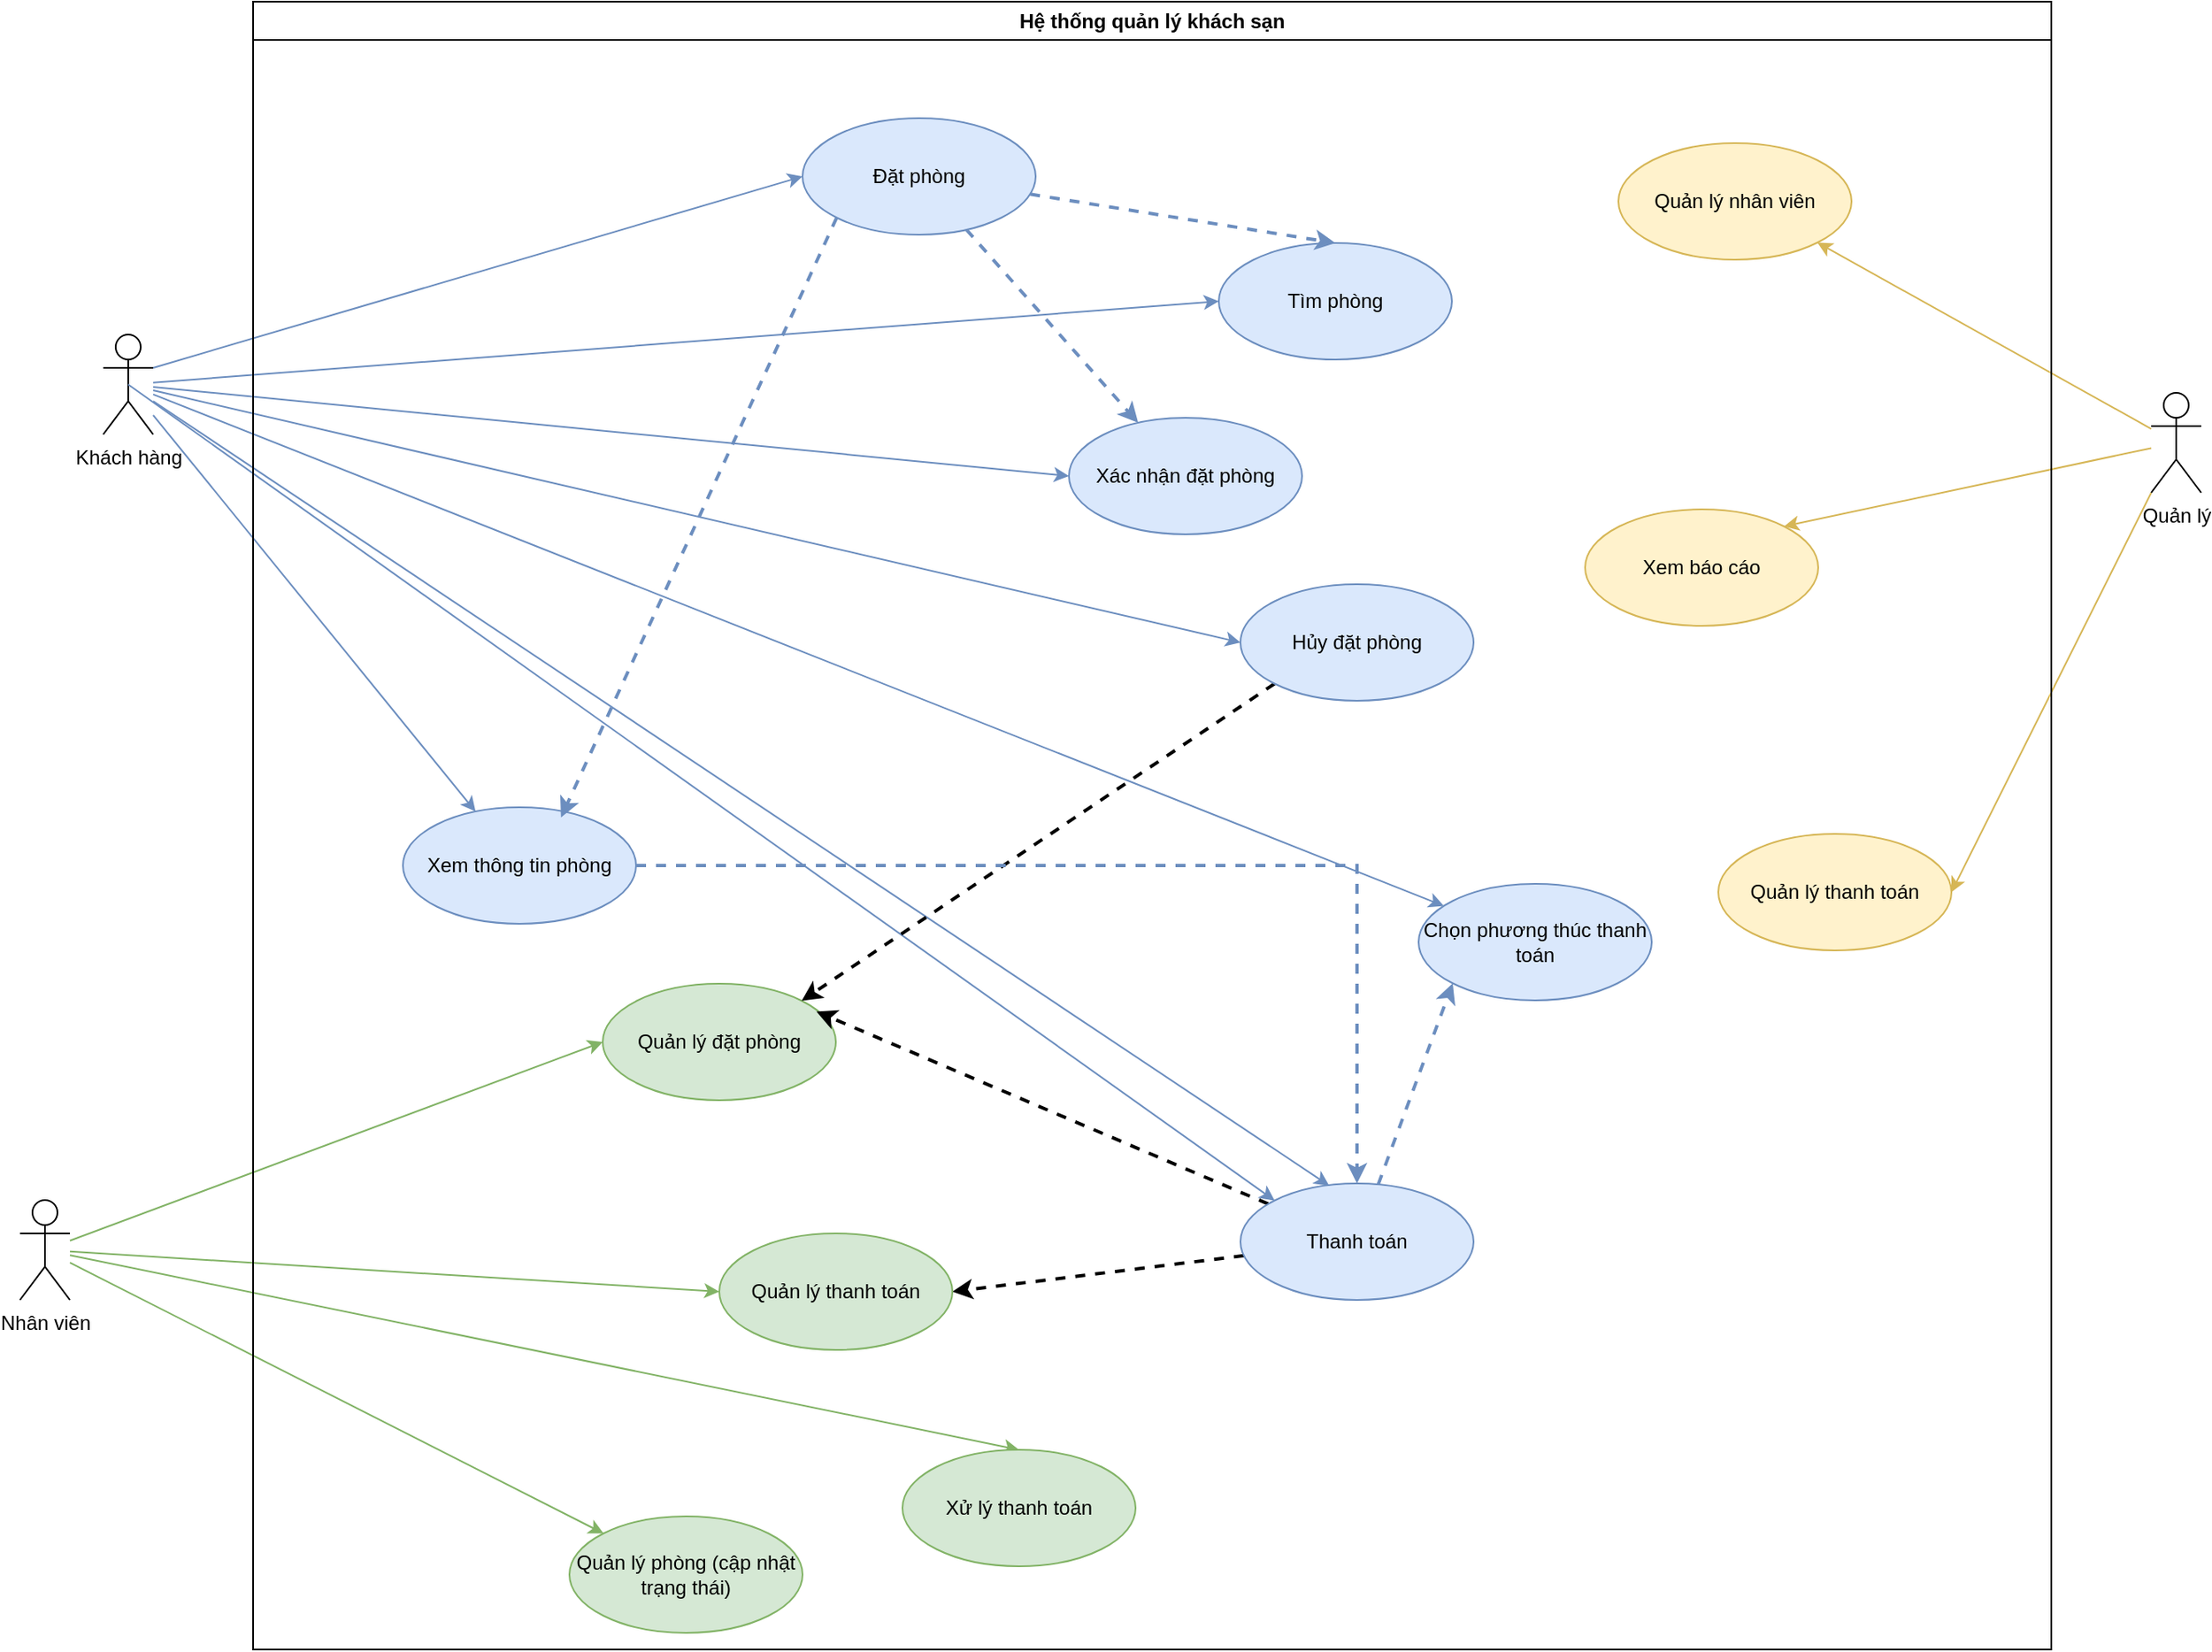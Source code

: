 <mxfile version="27.0.5" pages="2">
  <diagram id="rfwBcuDWX9CCavypN6-m" name="Trang-2">
    <mxGraphModel dx="2564" dy="937" grid="1" gridSize="10" guides="1" tooltips="1" connect="1" arrows="1" fold="1" page="1" pageScale="1" pageWidth="827" pageHeight="1169" math="0" shadow="0">
      <root>
        <mxCell id="0" />
        <mxCell id="1" parent="0" />
        <mxCell id="qhOelt6ANd8TqKUzhr_7-17" style="rounded=0;orthogonalLoop=1;jettySize=auto;html=1;entryX=1;entryY=0.5;entryDx=0;entryDy=0;dashed=1;strokeWidth=2;" edge="1" parent="1" source="3ECiJDKW1C9SmvHT0A6R-4" target="3ECiJDKW1C9SmvHT0A6R-7">
          <mxGeometry relative="1" as="geometry" />
        </mxCell>
        <mxCell id="3ECiJDKW1C9SmvHT0A6R-6" value="&lt;p style=&quot;white-space-collapse: preserve;&quot; dir=&quot;auto&quot;&gt;Quản lý phòng (cập nhật trạng thái)&lt;/p&gt;" style="ellipse;whiteSpace=wrap;html=1;fillColor=#d5e8d4;strokeColor=#82b366;" vertex="1" parent="1">
          <mxGeometry x="20" y="940" width="140" height="70" as="geometry" />
        </mxCell>
        <mxCell id="3ECiJDKW1C9SmvHT0A6R-7" value="&lt;p style=&quot;white-space-collapse: preserve;&quot; dir=&quot;auto&quot;&gt;Quản lý thanh toán&lt;/p&gt;" style="ellipse;whiteSpace=wrap;html=1;fillColor=#d5e8d4;strokeColor=#82b366;" vertex="1" parent="1">
          <mxGeometry x="110" y="770" width="140" height="70" as="geometry" />
        </mxCell>
        <mxCell id="3ECiJDKW1C9SmvHT0A6R-8" value="&lt;p style=&quot;white-space-collapse: preserve;&quot; dir=&quot;auto&quot;&gt;Quản lý đặt phòng&lt;/p&gt;" style="ellipse;whiteSpace=wrap;html=1;fillColor=#d5e8d4;strokeColor=#82b366;" vertex="1" parent="1">
          <mxGeometry x="40" y="620" width="140" height="70" as="geometry" />
        </mxCell>
        <mxCell id="3ECiJDKW1C9SmvHT0A6R-10" value="&lt;p style=&quot;white-space-collapse: preserve;&quot; dir=&quot;auto&quot;&gt;Quản lý nhân viên&lt;/p&gt;" style="ellipse;whiteSpace=wrap;html=1;fillColor=#fff2cc;strokeColor=#d6b656;" vertex="1" parent="1">
          <mxGeometry x="650" y="115" width="140" height="70" as="geometry" />
        </mxCell>
        <mxCell id="3ECiJDKW1C9SmvHT0A6R-11" value="&lt;p style=&quot;white-space-collapse: preserve;&quot; dir=&quot;auto&quot;&gt;Xem báo cáo&lt;/p&gt;" style="ellipse;whiteSpace=wrap;html=1;fillColor=#fff2cc;strokeColor=#d6b656;" vertex="1" parent="1">
          <mxGeometry x="630" y="335" width="140" height="70" as="geometry" />
        </mxCell>
        <mxCell id="3ECiJDKW1C9SmvHT0A6R-15" style="rounded=0;orthogonalLoop=1;jettySize=auto;html=1;exitX=1;exitY=0.333;exitDx=0;exitDy=0;exitPerimeter=0;entryX=0;entryY=0.5;entryDx=0;entryDy=0;fillColor=#dae8fc;strokeColor=#6c8ebf;" edge="1" parent="1" source="3ECiJDKW1C9SmvHT0A6R-12" target="3ECiJDKW1C9SmvHT0A6R-2">
          <mxGeometry relative="1" as="geometry">
            <Array as="points" />
          </mxGeometry>
        </mxCell>
        <mxCell id="3ECiJDKW1C9SmvHT0A6R-16" style="rounded=0;orthogonalLoop=1;jettySize=auto;html=1;entryX=0;entryY=0.5;entryDx=0;entryDy=0;fillColor=#dae8fc;strokeColor=#6c8ebf;" edge="1" parent="1" source="3ECiJDKW1C9SmvHT0A6R-12" target="3ECiJDKW1C9SmvHT0A6R-3">
          <mxGeometry relative="1" as="geometry" />
        </mxCell>
        <mxCell id="3ECiJDKW1C9SmvHT0A6R-18" style="rounded=0;orthogonalLoop=1;jettySize=auto;html=1;fillColor=#dae8fc;strokeColor=#6c8ebf;" edge="1" parent="1" source="3ECiJDKW1C9SmvHT0A6R-12" target="3ECiJDKW1C9SmvHT0A6R-5">
          <mxGeometry relative="1" as="geometry">
            <Array as="points" />
          </mxGeometry>
        </mxCell>
        <mxCell id="3ECiJDKW1C9SmvHT0A6R-29" style="rounded=0;orthogonalLoop=1;jettySize=auto;html=1;entryX=0;entryY=0.5;entryDx=0;entryDy=0;fillColor=#dae8fc;strokeColor=#6c8ebf;" edge="1" parent="1" source="3ECiJDKW1C9SmvHT0A6R-12" target="3ECiJDKW1C9SmvHT0A6R-28">
          <mxGeometry relative="1" as="geometry" />
        </mxCell>
        <mxCell id="qhOelt6ANd8TqKUzhr_7-3" style="rounded=0;orthogonalLoop=1;jettySize=auto;html=1;entryX=0.381;entryY=0.019;entryDx=0;entryDy=0;fillColor=#dae8fc;strokeColor=#6c8ebf;entryPerimeter=0;" edge="1" parent="1" source="3ECiJDKW1C9SmvHT0A6R-12" target="3ECiJDKW1C9SmvHT0A6R-4">
          <mxGeometry relative="1" as="geometry">
            <mxPoint x="-40" y="594" as="targetPoint" />
          </mxGeometry>
        </mxCell>
        <mxCell id="qhOelt6ANd8TqKUzhr_7-5" style="rounded=0;orthogonalLoop=1;jettySize=auto;html=1;fillColor=#dae8fc;strokeColor=#6c8ebf;" edge="1" parent="1" source="3ECiJDKW1C9SmvHT0A6R-12" target="qhOelt6ANd8TqKUzhr_7-4">
          <mxGeometry relative="1" as="geometry" />
        </mxCell>
        <mxCell id="qhOelt6ANd8TqKUzhr_7-9" style="rounded=0;orthogonalLoop=1;jettySize=auto;html=1;entryX=0;entryY=0.5;entryDx=0;entryDy=0;fillColor=#dae8fc;strokeColor=#6c8ebf;" edge="1" parent="1" source="3ECiJDKW1C9SmvHT0A6R-12" target="qhOelt6ANd8TqKUzhr_7-8">
          <mxGeometry relative="1" as="geometry" />
        </mxCell>
        <mxCell id="3ECiJDKW1C9SmvHT0A6R-12" value="Khách hàng&lt;div&gt;&lt;br&gt;&lt;/div&gt;" style="shape=umlActor;verticalLabelPosition=bottom;verticalAlign=top;html=1;" vertex="1" parent="1">
          <mxGeometry x="-260" y="230" width="30" height="60" as="geometry" />
        </mxCell>
        <mxCell id="3ECiJDKW1C9SmvHT0A6R-19" style="rounded=0;orthogonalLoop=1;jettySize=auto;html=1;entryX=0;entryY=0.5;entryDx=0;entryDy=0;fillColor=#d5e8d4;strokeColor=#82b366;" edge="1" parent="1" source="3ECiJDKW1C9SmvHT0A6R-13" target="3ECiJDKW1C9SmvHT0A6R-8">
          <mxGeometry relative="1" as="geometry" />
        </mxCell>
        <mxCell id="qhOelt6ANd8TqKUzhr_7-7" style="rounded=0;orthogonalLoop=1;jettySize=auto;html=1;entryX=0.5;entryY=0;entryDx=0;entryDy=0;fillColor=#d5e8d4;strokeColor=#82b366;" edge="1" parent="1" source="3ECiJDKW1C9SmvHT0A6R-13" target="qhOelt6ANd8TqKUzhr_7-6">
          <mxGeometry relative="1" as="geometry" />
        </mxCell>
        <mxCell id="qhOelt6ANd8TqKUzhr_7-15" style="rounded=0;orthogonalLoop=1;jettySize=auto;html=1;entryX=0;entryY=0.5;entryDx=0;entryDy=0;fillColor=#d5e8d4;strokeColor=#82b366;" edge="1" parent="1" source="3ECiJDKW1C9SmvHT0A6R-13" target="3ECiJDKW1C9SmvHT0A6R-7">
          <mxGeometry relative="1" as="geometry" />
        </mxCell>
        <mxCell id="3ECiJDKW1C9SmvHT0A6R-13" value="&lt;div&gt;Nhân viên&lt;br&gt;&lt;br&gt;&lt;/div&gt;" style="shape=umlActor;verticalLabelPosition=bottom;verticalAlign=top;html=1;" vertex="1" parent="1">
          <mxGeometry x="-310" y="750" width="30" height="60" as="geometry" />
        </mxCell>
        <mxCell id="3ECiJDKW1C9SmvHT0A6R-23" style="rounded=0;orthogonalLoop=1;jettySize=auto;html=1;entryX=1;entryY=1;entryDx=0;entryDy=0;fillColor=#fff2cc;strokeColor=#d6b656;" edge="1" parent="1" source="3ECiJDKW1C9SmvHT0A6R-14" target="3ECiJDKW1C9SmvHT0A6R-10">
          <mxGeometry relative="1" as="geometry" />
        </mxCell>
        <mxCell id="3ECiJDKW1C9SmvHT0A6R-24" style="rounded=0;orthogonalLoop=1;jettySize=auto;html=1;entryX=1;entryY=0;entryDx=0;entryDy=0;fillColor=#fff2cc;strokeColor=#d6b656;" edge="1" parent="1" source="3ECiJDKW1C9SmvHT0A6R-14" target="3ECiJDKW1C9SmvHT0A6R-11">
          <mxGeometry relative="1" as="geometry" />
        </mxCell>
        <mxCell id="qhOelt6ANd8TqKUzhr_7-14" style="rounded=0;orthogonalLoop=1;jettySize=auto;html=1;entryX=1;entryY=0.5;entryDx=0;entryDy=0;fillColor=#fff2cc;strokeColor=#d6b656;" edge="1" parent="1" source="3ECiJDKW1C9SmvHT0A6R-14" target="qhOelt6ANd8TqKUzhr_7-13">
          <mxGeometry relative="1" as="geometry" />
        </mxCell>
        <mxCell id="3ECiJDKW1C9SmvHT0A6R-14" value="&lt;div&gt;Quản lý&lt;br&gt;&lt;br&gt;&lt;/div&gt;" style="shape=umlActor;verticalLabelPosition=bottom;verticalAlign=top;html=1;" vertex="1" parent="1">
          <mxGeometry x="970" y="265" width="30" height="60" as="geometry" />
        </mxCell>
        <mxCell id="3ECiJDKW1C9SmvHT0A6R-17" style="rounded=0;orthogonalLoop=1;jettySize=auto;html=1;entryX=0;entryY=0;entryDx=0;entryDy=0;exitX=0.5;exitY=0.5;exitDx=0;exitDy=0;exitPerimeter=0;fillColor=#dae8fc;strokeColor=#6c8ebf;" edge="1" parent="1" source="3ECiJDKW1C9SmvHT0A6R-12" target="3ECiJDKW1C9SmvHT0A6R-4">
          <mxGeometry relative="1" as="geometry">
            <mxPoint x="160" y="230" as="sourcePoint" />
          </mxGeometry>
        </mxCell>
        <mxCell id="3ECiJDKW1C9SmvHT0A6R-26" style="rounded=0;orthogonalLoop=1;jettySize=auto;html=1;entryX=0.917;entryY=0.239;entryDx=0;entryDy=0;entryPerimeter=0;dashed=1;strokeWidth=2;" edge="1" parent="1" source="3ECiJDKW1C9SmvHT0A6R-4" target="3ECiJDKW1C9SmvHT0A6R-8">
          <mxGeometry relative="1" as="geometry" />
        </mxCell>
        <mxCell id="3ECiJDKW1C9SmvHT0A6R-27" style="rounded=0;orthogonalLoop=1;jettySize=auto;html=1;exitX=0;exitY=1;exitDx=0;exitDy=0;entryX=1;entryY=0;entryDx=0;entryDy=0;dashed=1;strokeWidth=2;" edge="1" parent="1" source="3ECiJDKW1C9SmvHT0A6R-3" target="3ECiJDKW1C9SmvHT0A6R-8">
          <mxGeometry relative="1" as="geometry" />
        </mxCell>
        <mxCell id="qhOelt6ANd8TqKUzhr_7-6" value="&lt;p style=&quot;white-space-collapse: preserve;&quot; dir=&quot;auto&quot;&gt;Xử lý thanh toán&lt;/p&gt;" style="ellipse;whiteSpace=wrap;html=1;fillColor=#d5e8d4;strokeColor=#82b366;" vertex="1" parent="1">
          <mxGeometry x="220" y="900" width="140" height="70" as="geometry" />
        </mxCell>
        <mxCell id="qhOelt6ANd8TqKUzhr_7-13" value="&lt;p style=&quot;white-space-collapse: preserve;&quot; dir=&quot;auto&quot;&gt;Quản lý thanh toán&lt;/p&gt;" style="ellipse;whiteSpace=wrap;html=1;fillColor=#fff2cc;strokeColor=#d6b656;" vertex="1" parent="1">
          <mxGeometry x="710" y="530" width="140" height="70" as="geometry" />
        </mxCell>
        <mxCell id="qhOelt6ANd8TqKUzhr_7-16" style="rounded=0;orthogonalLoop=1;jettySize=auto;html=1;fillColor=#d5e8d4;strokeColor=#82b366;entryX=0;entryY=0;entryDx=0;entryDy=0;" edge="1" parent="1" source="3ECiJDKW1C9SmvHT0A6R-13" target="3ECiJDKW1C9SmvHT0A6R-6">
          <mxGeometry relative="1" as="geometry">
            <mxPoint x="-100" y="930" as="targetPoint" />
          </mxGeometry>
        </mxCell>
        <mxCell id="qhOelt6ANd8TqKUzhr_7-21" value="Hệ thống quản lý khách sạn" style="swimlane;whiteSpace=wrap;html=1;" vertex="1" parent="1">
          <mxGeometry x="-170" y="30" width="1080" height="990" as="geometry" />
        </mxCell>
        <mxCell id="3ECiJDKW1C9SmvHT0A6R-2" value="&lt;p style=&quot;white-space-collapse: preserve;&quot; dir=&quot;auto&quot;&gt;Đặt phòng&lt;/p&gt;" style="ellipse;whiteSpace=wrap;html=1;fillColor=#dae8fc;strokeColor=#6c8ebf;" vertex="1" parent="qhOelt6ANd8TqKUzhr_7-21">
          <mxGeometry x="330" y="70" width="140" height="70" as="geometry" />
        </mxCell>
        <mxCell id="3ECiJDKW1C9SmvHT0A6R-28" value="&lt;p style=&quot;white-space-collapse: preserve;&quot; dir=&quot;auto&quot;&gt;Tìm phòng&lt;/p&gt;" style="ellipse;whiteSpace=wrap;html=1;fillColor=#dae8fc;strokeColor=#6c8ebf;" vertex="1" parent="qhOelt6ANd8TqKUzhr_7-21">
          <mxGeometry x="580" y="145" width="140" height="70" as="geometry" />
        </mxCell>
        <mxCell id="3ECiJDKW1C9SmvHT0A6R-30" style="rounded=0;orthogonalLoop=1;jettySize=auto;html=1;entryX=0.5;entryY=0;entryDx=0;entryDy=0;dashed=1;fillColor=#dae8fc;strokeColor=#6c8ebf;strokeWidth=2;" edge="1" parent="qhOelt6ANd8TqKUzhr_7-21" source="3ECiJDKW1C9SmvHT0A6R-2" target="3ECiJDKW1C9SmvHT0A6R-28">
          <mxGeometry relative="1" as="geometry" />
        </mxCell>
        <mxCell id="qhOelt6ANd8TqKUzhr_7-8" value="&lt;p style=&quot;white-space-collapse: preserve;&quot; dir=&quot;auto&quot;&gt;Xác nhận đặt phòng&lt;/p&gt;" style="ellipse;whiteSpace=wrap;html=1;fillColor=#dae8fc;strokeColor=#6c8ebf;" vertex="1" parent="qhOelt6ANd8TqKUzhr_7-21">
          <mxGeometry x="490" y="250" width="140" height="70" as="geometry" />
        </mxCell>
        <mxCell id="qhOelt6ANd8TqKUzhr_7-10" style="rounded=0;orthogonalLoop=1;jettySize=auto;html=1;dashed=1;fillColor=#dae8fc;strokeColor=#6c8ebf;strokeWidth=2;" edge="1" parent="qhOelt6ANd8TqKUzhr_7-21" source="3ECiJDKW1C9SmvHT0A6R-2" target="qhOelt6ANd8TqKUzhr_7-8">
          <mxGeometry relative="1" as="geometry" />
        </mxCell>
        <mxCell id="3ECiJDKW1C9SmvHT0A6R-3" value="&lt;p style=&quot;white-space-collapse: preserve;&quot; dir=&quot;auto&quot;&gt;Hủy đặt phòng&lt;/p&gt;" style="ellipse;whiteSpace=wrap;html=1;fillColor=#dae8fc;strokeColor=#6c8ebf;" vertex="1" parent="qhOelt6ANd8TqKUzhr_7-21">
          <mxGeometry x="593" y="350" width="140" height="70" as="geometry" />
        </mxCell>
        <mxCell id="qhOelt6ANd8TqKUzhr_7-4" value="&lt;p style=&quot;white-space-collapse: preserve;&quot; dir=&quot;auto&quot;&gt;Chọn phương thúc thanh toán&lt;/p&gt;" style="ellipse;whiteSpace=wrap;html=1;fillColor=#dae8fc;strokeColor=#6c8ebf;" vertex="1" parent="qhOelt6ANd8TqKUzhr_7-21">
          <mxGeometry x="700" y="530" width="140" height="70" as="geometry" />
        </mxCell>
        <mxCell id="3ECiJDKW1C9SmvHT0A6R-4" value="&lt;p style=&quot;white-space-collapse: preserve;&quot; dir=&quot;auto&quot;&gt;Thanh toán&lt;/p&gt;" style="ellipse;whiteSpace=wrap;html=1;fillColor=#dae8fc;strokeColor=#6c8ebf;" vertex="1" parent="qhOelt6ANd8TqKUzhr_7-21">
          <mxGeometry x="593" y="710" width="140" height="70" as="geometry" />
        </mxCell>
        <mxCell id="qhOelt6ANd8TqKUzhr_7-11" style="rounded=0;orthogonalLoop=1;jettySize=auto;html=1;entryX=0;entryY=1;entryDx=0;entryDy=0;dashed=1;fillColor=#dae8fc;strokeColor=#6c8ebf;strokeWidth=2;" edge="1" parent="qhOelt6ANd8TqKUzhr_7-21" source="3ECiJDKW1C9SmvHT0A6R-4" target="qhOelt6ANd8TqKUzhr_7-4">
          <mxGeometry relative="1" as="geometry" />
        </mxCell>
        <mxCell id="qhOelt6ANd8TqKUzhr_7-12" style="edgeStyle=orthogonalEdgeStyle;rounded=0;orthogonalLoop=1;jettySize=auto;html=1;entryX=0.5;entryY=0;entryDx=0;entryDy=0;dashed=1;fillColor=#dae8fc;strokeColor=#6c8ebf;strokeWidth=2;exitX=1;exitY=0.5;exitDx=0;exitDy=0;" edge="1" parent="qhOelt6ANd8TqKUzhr_7-21" source="3ECiJDKW1C9SmvHT0A6R-5" target="3ECiJDKW1C9SmvHT0A6R-4">
          <mxGeometry relative="1" as="geometry">
            <mxPoint x="320" y="495" as="sourcePoint" />
            <mxPoint x="680.76" y="635.66" as="targetPoint" />
          </mxGeometry>
        </mxCell>
        <mxCell id="3ECiJDKW1C9SmvHT0A6R-5" value="&lt;p style=&quot;white-space-collapse: preserve;&quot; dir=&quot;auto&quot;&gt;Xem thông tin phòng&lt;/p&gt;" style="ellipse;whiteSpace=wrap;html=1;fillColor=#dae8fc;strokeColor=#6c8ebf;" vertex="1" parent="qhOelt6ANd8TqKUzhr_7-21">
          <mxGeometry x="90" y="484" width="140" height="70" as="geometry" />
        </mxCell>
        <mxCell id="3ECiJDKW1C9SmvHT0A6R-25" style="rounded=0;orthogonalLoop=1;jettySize=auto;html=1;exitX=0;exitY=1;exitDx=0;exitDy=0;entryX=0.678;entryY=0.088;entryDx=0;entryDy=0;entryPerimeter=0;dashed=1;fillColor=#dae8fc;strokeColor=#6c8ebf;strokeWidth=2;" edge="1" parent="qhOelt6ANd8TqKUzhr_7-21" source="3ECiJDKW1C9SmvHT0A6R-2" target="3ECiJDKW1C9SmvHT0A6R-5">
          <mxGeometry relative="1" as="geometry" />
        </mxCell>
      </root>
    </mxGraphModel>
  </diagram>
  <diagram id="9P6EfCXpqdvjp38tOh2C" name="Trang-3">
    <mxGraphModel dx="1042" dy="562" grid="1" gridSize="10" guides="1" tooltips="1" connect="1" arrows="1" fold="1" page="1" pageScale="1" pageWidth="827" pageHeight="1169" math="0" shadow="0">
      <root>
        <mxCell id="0" />
        <mxCell id="1" parent="0" />
        <mxCell id="TcJKhzuzYeZL2mPh0Dlg-18" value="&lt;p style=&quot;white-space: pre-wrap;&quot; dir=&quot;auto&quot;&gt;KhachHang&lt;/p&gt;" style="swimlane;fontStyle=0;childLayout=stackLayout;horizontal=1;startSize=26;fillColor=none;horizontalStack=0;resizeParent=1;resizeParentMax=0;resizeLast=0;collapsible=1;marginBottom=0;html=1;" vertex="1" parent="1">
          <mxGeometry x="30" y="120" width="140" height="320" as="geometry" />
        </mxCell>
        <mxCell id="TcJKhzuzYeZL2mPh0Dlg-38" value="" style="endArrow=none;html=1;rounded=0;entryX=1.006;entryY=0.554;entryDx=0;entryDy=0;entryPerimeter=0;" edge="1" parent="TcJKhzuzYeZL2mPh0Dlg-18" target="TcJKhzuzYeZL2mPh0Dlg-19">
          <mxGeometry width="50" height="50" relative="1" as="geometry">
            <mxPoint y="188" as="sourcePoint" />
            <mxPoint x="50" y="138" as="targetPoint" />
          </mxGeometry>
        </mxCell>
        <mxCell id="TcJKhzuzYeZL2mPh0Dlg-19" value="+ID_KhachHang(id)&lt;div&gt;&lt;div&gt;&lt;p style=&quot;white-space-collapse: preserve;&quot; dir=&quot;auto&quot;&gt;+HoTen&lt;/p&gt;&lt;p style=&quot;white-space-collapse: preserve;&quot; dir=&quot;auto&quot;&gt;+&lt;span style=&quot;background-color: transparent; color: light-dark(rgb(0, 0, 0), rgb(255, 255, 255));&quot;&gt;SoDienThoai&lt;/span&gt;&lt;/p&gt;&lt;p style=&quot;white-space-collapse: preserve;&quot; dir=&quot;auto&quot;&gt;&lt;span style=&quot;background-color: transparent; color: light-dark(rgb(0, 0, 0), rgb(255, 255, 255));&quot;&gt;+&lt;/span&gt;&lt;span style=&quot;background-color: transparent; color: light-dark(rgb(0, 0, 0), rgb(255, 255, 255));&quot;&gt;DiaChi&lt;br&gt;&lt;/span&gt;&lt;/p&gt;&lt;p style=&quot;white-space-collapse: preserve;&quot; dir=&quot;auto&quot;&gt;+Email&lt;/p&gt;&lt;/div&gt;&lt;div&gt;&lt;br&gt;&lt;/div&gt;&lt;/div&gt;&lt;div&gt;&lt;br&gt;&lt;/div&gt;&lt;div&gt;&lt;br&gt;&lt;/div&gt;&lt;div&gt;+ThemKhachHang&lt;/div&gt;&lt;div&gt;&lt;br&gt;&lt;/div&gt;&lt;div&gt;+SuaKhachHang&lt;/div&gt;&lt;div&gt;&lt;br&gt;&lt;/div&gt;&lt;div&gt;+XoaKhachHang&lt;/div&gt;" style="text;strokeColor=none;fillColor=none;align=left;verticalAlign=top;spacingLeft=4;spacingRight=4;overflow=hidden;rotatable=0;points=[[0,0.5],[1,0.5]];portConstraint=eastwest;whiteSpace=wrap;html=1;" vertex="1" parent="TcJKhzuzYeZL2mPh0Dlg-18">
          <mxGeometry y="26" width="140" height="294" as="geometry" />
        </mxCell>
        <mxCell id="TcJKhzuzYeZL2mPh0Dlg-21" value="&lt;br&gt;&lt;br&gt;&lt;br&gt;&lt;div&gt;&lt;br/&gt;&lt;/div&gt;" style="text;strokeColor=none;fillColor=none;align=left;verticalAlign=top;spacingLeft=4;spacingRight=4;overflow=hidden;rotatable=0;points=[[0,0.5],[1,0.5]];portConstraint=eastwest;whiteSpace=wrap;html=1;" vertex="1" parent="1">
          <mxGeometry x="310" y="310" width="140" height="110" as="geometry" />
        </mxCell>
        <mxCell id="TcJKhzuzYeZL2mPh0Dlg-39" value="&lt;p style=&quot;white-space: pre-wrap;&quot; dir=&quot;auto&quot;&gt;Phong&lt;/p&gt;" style="swimlane;fontStyle=0;childLayout=stackLayout;horizontal=1;startSize=26;fillColor=none;horizontalStack=0;resizeParent=1;resizeParentMax=0;resizeLast=0;collapsible=1;marginBottom=0;html=1;" vertex="1" parent="1">
          <mxGeometry x="650" y="146" width="150" height="270" as="geometry" />
        </mxCell>
        <mxCell id="TcJKhzuzYeZL2mPh0Dlg-53" value="" style="endArrow=none;html=1;rounded=0;" edge="1" parent="TcJKhzuzYeZL2mPh0Dlg-39">
          <mxGeometry width="50" height="50" relative="1" as="geometry">
            <mxPoint y="170" as="sourcePoint" />
            <mxPoint x="150" y="170" as="targetPoint" />
          </mxGeometry>
        </mxCell>
        <mxCell id="TcJKhzuzYeZL2mPh0Dlg-41" value="+&lt;span style=&quot;white-space-collapse: preserve; background-color: transparent; color: light-dark(rgb(0, 0, 0), rgb(255, 255, 255));&quot;&gt;ID_Phong (ID)&lt;/span&gt;&lt;div&gt;&lt;div&gt;&lt;p style=&quot;white-space-collapse: preserve;&quot; dir=&quot;auto&quot;&gt;+LoaiPhong&lt;/p&gt;&lt;p style=&quot;white-space-collapse: preserve;&quot; dir=&quot;auto&quot;&gt;+TrangThai (trống/đã đặt)&lt;/p&gt;&lt;p style=&quot;white-space-collapse: preserve;&quot; dir=&quot;auto&quot;&gt;&lt;span style=&quot;background-color: transparent; color: light-dark(rgb(0, 0, 0), rgb(255, 255, 255));&quot;&gt;&lt;br&gt;&lt;/span&gt;&lt;/p&gt;&lt;p style=&quot;white-space-collapse: preserve;&quot; dir=&quot;auto&quot;&gt;&lt;br&gt;&lt;/p&gt;&lt;/div&gt;&lt;div&gt;&lt;br&gt;&lt;/div&gt;&lt;/div&gt;&lt;div&gt;&lt;br&gt;&lt;/div&gt;&lt;div&gt;&lt;br&gt;&lt;/div&gt;&lt;div&gt;+CapNhatTrangThai&lt;/div&gt;&lt;div&gt;&lt;br&gt;&lt;/div&gt;&lt;div&gt;+KiemTraPhong&lt;/div&gt;&lt;div&gt;&lt;br&gt;&lt;/div&gt;&lt;div&gt;&lt;br&gt;&lt;/div&gt;" style="text;strokeColor=none;fillColor=none;align=left;verticalAlign=top;spacingLeft=4;spacingRight=4;overflow=hidden;rotatable=0;points=[[0,0.5],[1,0.5]];portConstraint=eastwest;whiteSpace=wrap;html=1;" vertex="1" parent="TcJKhzuzYeZL2mPh0Dlg-39">
          <mxGeometry y="26" width="150" height="244" as="geometry" />
        </mxCell>
        <mxCell id="TcJKhzuzYeZL2mPh0Dlg-42" value="&lt;p style=&quot;white-space: pre-wrap;&quot; dir=&quot;auto&quot;&gt;NhanVien&lt;/p&gt;" style="swimlane;fontStyle=0;childLayout=stackLayout;horizontal=1;startSize=26;fillColor=none;horizontalStack=0;resizeParent=1;resizeParentMax=0;resizeLast=0;collapsible=1;marginBottom=0;html=1;" vertex="1" parent="1">
          <mxGeometry x="80" y="510" width="140" height="230" as="geometry" />
        </mxCell>
        <mxCell id="TcJKhzuzYeZL2mPh0Dlg-44" value="+ID_NhanVien(id)&lt;div&gt;&lt;div&gt;&lt;p style=&quot;white-space-collapse: preserve;&quot; dir=&quot;auto&quot;&gt;+HoTen&lt;/p&gt;&lt;p style=&quot;white-space-collapse: preserve;&quot; dir=&quot;auto&quot;&gt;+&lt;span style=&quot;background-color: transparent; color: light-dark(rgb(0, 0, 0), rgb(255, 255, 255));&quot;&gt;SoDienThoai&lt;/span&gt;&lt;/p&gt;&lt;p style=&quot;white-space-collapse: preserve;&quot; dir=&quot;auto&quot;&gt;&lt;span style=&quot;background-color: transparent; color: light-dark(rgb(0, 0, 0), rgb(255, 255, 255));&quot;&gt;+ChucVu&lt;/span&gt;&lt;span style=&quot;background-color: transparent; color: light-dark(rgb(0, 0, 0), rgb(255, 255, 255));&quot;&gt;&lt;br&gt;&lt;/span&gt;&lt;/p&gt;&lt;p style=&quot;white-space-collapse: preserve;&quot; dir=&quot;auto&quot;&gt;&lt;br&gt;&lt;/p&gt;&lt;/div&gt;&lt;div&gt;&lt;span style=&quot;background-color: transparent; color: light-dark(rgb(0, 0, 0), rgb(255, 255, 255));&quot;&gt;+ThemNhanVien&lt;/span&gt;&lt;/div&gt;&lt;/div&gt;&lt;div&gt;&lt;br&gt;&lt;/div&gt;&lt;div&gt;+SuaNhanVien&lt;/div&gt;&lt;div&gt;&lt;br&gt;&lt;/div&gt;&lt;div&gt;&lt;br&gt;&lt;/div&gt;" style="text;strokeColor=none;fillColor=none;align=left;verticalAlign=top;spacingLeft=4;spacingRight=4;overflow=hidden;rotatable=0;points=[[0,0.5],[1,0.5]];portConstraint=eastwest;whiteSpace=wrap;html=1;" vertex="1" parent="TcJKhzuzYeZL2mPh0Dlg-42">
          <mxGeometry y="26" width="140" height="204" as="geometry" />
        </mxCell>
        <mxCell id="TcJKhzuzYeZL2mPh0Dlg-46" value="" style="endArrow=none;html=1;rounded=0;" edge="1" parent="TcJKhzuzYeZL2mPh0Dlg-42">
          <mxGeometry width="50" height="50" relative="1" as="geometry">
            <mxPoint x="-1" y="142" as="sourcePoint" />
            <mxPoint x="140" y="142" as="targetPoint" />
          </mxGeometry>
        </mxCell>
        <mxCell id="TcJKhzuzYeZL2mPh0Dlg-50" value="&lt;p style=&quot;white-space: pre-wrap;&quot; dir=&quot;auto&quot;&gt;DatPhong&lt;/p&gt;" style="swimlane;fontStyle=0;childLayout=stackLayout;horizontal=1;startSize=26;fillColor=none;horizontalStack=0;resizeParent=1;resizeParentMax=0;resizeLast=0;collapsible=1;marginBottom=0;html=1;" vertex="1" parent="1">
          <mxGeometry x="360" y="146" width="140" height="260" as="geometry" />
        </mxCell>
        <mxCell id="TcJKhzuzYeZL2mPh0Dlg-52" value="" style="endArrow=none;html=1;rounded=0;" edge="1" parent="TcJKhzuzYeZL2mPh0Dlg-50">
          <mxGeometry width="50" height="50" relative="1" as="geometry">
            <mxPoint x="-1" y="164.5" as="sourcePoint" />
            <mxPoint x="140" y="164.5" as="targetPoint" />
          </mxGeometry>
        </mxCell>
        <mxCell id="TcJKhzuzYeZL2mPh0Dlg-51" value="+&lt;span style=&quot;white-space-collapse: preserve; background-color: transparent; color: light-dark(rgb(0, 0, 0), rgb(255, 255, 255));&quot;&gt;ID_DatPhong (ID)&lt;/span&gt;&lt;div&gt;&lt;p style=&quot;white-space-collapse: preserve;&quot; dir=&quot;auto&quot;&gt;+&lt;span style=&quot;background-color: transparent; color: light-dark(rgb(0, 0, 0), rgb(255, 255, 255));&quot;&gt;ID_KhachHang&lt;/span&gt;&lt;/p&gt;&lt;p style=&quot;white-space-collapse: preserve;&quot; dir=&quot;auto&quot;&gt;+&lt;span style=&quot;background-color: transparent; color: light-dark(rgb(0, 0, 0), rgb(255, 255, 255));&quot;&gt;ID_Phong&lt;/span&gt;&lt;/p&gt;&lt;p style=&quot;white-space-collapse: preserve;&quot; dir=&quot;auto&quot;&gt;&lt;span style=&quot;background-color: transparent; color: light-dark(rgb(0, 0, 0), rgb(255, 255, 255));&quot;&gt;+&lt;/span&gt;&lt;span style=&quot;background-color: transparent; color: light-dark(rgb(0, 0, 0), rgb(255, 255, 255));&quot;&gt;NgayDat&lt;/span&gt;&lt;/p&gt;&lt;p style=&quot;white-space-collapse: preserve;&quot; dir=&quot;auto&quot;&gt;&lt;span style=&quot;background-color: transparent; color: light-dark(rgb(0, 0, 0), rgb(255, 255, 255));&quot;&gt;+NgayTra&lt;/span&gt;&lt;/p&gt;&lt;p style=&quot;white-space-collapse: preserve;&quot; dir=&quot;auto&quot;&gt;&lt;span style=&quot;background-color: transparent; color: light-dark(rgb(0, 0, 0), rgb(255, 255, 255)); white-space-collapse: collapse;&quot;&gt;&lt;br&gt;&lt;/span&gt;&lt;/p&gt;&lt;p style=&quot;white-space-collapse: preserve;&quot; dir=&quot;auto&quot;&gt;&lt;span style=&quot;background-color: transparent; color: light-dark(rgb(0, 0, 0), rgb(255, 255, 255)); white-space-collapse: collapse;&quot;&gt;+DatPhongMoi&lt;/span&gt;&lt;/p&gt;&lt;/div&gt;&lt;div&gt;&lt;span style=&quot;background-color: transparent; color: light-dark(rgb(0, 0, 0), rgb(255, 255, 255));&quot;&gt;+HuyDatPhong&lt;/span&gt;&lt;/div&gt;&lt;div&gt;&lt;br&gt;&lt;/div&gt;&lt;div&gt;&lt;br&gt;&lt;/div&gt;" style="text;strokeColor=none;fillColor=none;align=left;verticalAlign=top;spacingLeft=4;spacingRight=4;overflow=hidden;rotatable=0;points=[[0,0.5],[1,0.5]];portConstraint=eastwest;whiteSpace=wrap;html=1;" vertex="1" parent="TcJKhzuzYeZL2mPh0Dlg-50">
          <mxGeometry y="26" width="140" height="234" as="geometry" />
        </mxCell>
        <mxCell id="TcJKhzuzYeZL2mPh0Dlg-54" value="&lt;p style=&quot;white-space: pre-wrap;&quot; dir=&quot;auto&quot;&gt;ThanhToan&lt;/p&gt;" style="swimlane;fontStyle=0;childLayout=stackLayout;horizontal=1;startSize=26;fillColor=none;horizontalStack=0;resizeParent=1;resizeParentMax=0;resizeLast=0;collapsible=1;marginBottom=0;html=1;" vertex="1" parent="1">
          <mxGeometry x="610" y="530" width="150" height="230" as="geometry" />
        </mxCell>
        <mxCell id="TcJKhzuzYeZL2mPh0Dlg-55" value="+&lt;span style=&quot;white-space-collapse: preserve; background-color: transparent; color: light-dark(rgb(0, 0, 0), rgb(255, 255, 255));&quot;&gt;ID_ThanhToan (ID)&lt;/span&gt;&lt;div&gt;&lt;div&gt;&lt;p style=&quot;white-space-collapse: preserve;&quot; dir=&quot;auto&quot;&gt;+&lt;span style=&quot;background-color: transparent; color: light-dark(rgb(0, 0, 0), rgb(255, 255, 255));&quot;&gt;ID_DatPhong&lt;/span&gt;&lt;/p&gt;&lt;p style=&quot;white-space-collapse: preserve;&quot; dir=&quot;auto&quot;&gt;+&lt;span style=&quot;background-color: transparent; color: light-dark(rgb(0, 0, 0), rgb(255, 255, 255));&quot;&gt;TongTien&lt;/span&gt;&lt;/p&gt;&lt;p style=&quot;white-space-collapse: preserve;&quot; dir=&quot;auto&quot;&gt;&lt;span style=&quot;background-color: transparent; color: light-dark(rgb(0, 0, 0), rgb(255, 255, 255));&quot;&gt;+&lt;/span&gt;&lt;span style=&quot;background-color: transparent; color: light-dark(rgb(0, 0, 0), rgb(255, 255, 255));&quot;&gt;PhuongThucThanhToan&lt;/span&gt;&lt;span style=&quot;background-color: transparent; color: light-dark(rgb(0, 0, 0), rgb(255, 255, 255));&quot;&gt;&lt;br&gt;&lt;/span&gt;&lt;/p&gt;&lt;p style=&quot;white-space-collapse: preserve;&quot; dir=&quot;auto&quot;&gt;&lt;br&gt;&lt;/p&gt;&lt;/div&gt;&lt;div&gt;&lt;span style=&quot;background-color: transparent; color: light-dark(rgb(0, 0, 0), rgb(255, 255, 255));&quot;&gt;+&lt;/span&gt;&lt;span style=&quot;white-space-collapse: preserve; background-color: transparent; color: light-dark(rgb(0, 0, 0), rgb(255, 255, 255));&quot;&gt;ThanhToanHoaDon&lt;/span&gt;&lt;/div&gt;&lt;/div&gt;&lt;div&gt;&lt;br&gt;&lt;/div&gt;&lt;div&gt;+&lt;span style=&quot;white-space-collapse: preserve; background-color: transparent; color: light-dark(rgb(0, 0, 0), rgb(255, 255, 255));&quot;&gt;XemLichSuThanhToan&lt;/span&gt;&lt;/div&gt;&lt;div&gt;&lt;br&gt;&lt;/div&gt;&lt;div&gt;&lt;br&gt;&lt;/div&gt;" style="text;strokeColor=none;fillColor=none;align=left;verticalAlign=top;spacingLeft=4;spacingRight=4;overflow=hidden;rotatable=0;points=[[0,0.5],[1,0.5]];portConstraint=eastwest;whiteSpace=wrap;html=1;" vertex="1" parent="TcJKhzuzYeZL2mPh0Dlg-54">
          <mxGeometry y="26" width="150" height="204" as="geometry" />
        </mxCell>
        <mxCell id="TcJKhzuzYeZL2mPh0Dlg-56" value="" style="endArrow=none;html=1;rounded=0;entryX=1.003;entryY=0.564;entryDx=0;entryDy=0;entryPerimeter=0;" edge="1" parent="TcJKhzuzYeZL2mPh0Dlg-54" target="TcJKhzuzYeZL2mPh0Dlg-55">
          <mxGeometry width="50" height="50" relative="1" as="geometry">
            <mxPoint x="-1" y="142" as="sourcePoint" />
            <mxPoint x="140" y="142" as="targetPoint" />
          </mxGeometry>
        </mxCell>
        <mxCell id="TcJKhzuzYeZL2mPh0Dlg-57" style="rounded=0;orthogonalLoop=1;jettySize=auto;html=1;entryX=0;entryY=0.5;entryDx=0;entryDy=0;exitX=1.017;exitY=0.44;exitDx=0;exitDy=0;exitPerimeter=0;" edge="1" parent="1" source="TcJKhzuzYeZL2mPh0Dlg-19" target="TcJKhzuzYeZL2mPh0Dlg-50">
          <mxGeometry relative="1" as="geometry" />
        </mxCell>
        <mxCell id="TcJKhzuzYeZL2mPh0Dlg-58" value="1-n" style="text;html=1;align=center;verticalAlign=middle;resizable=0;points=[];autosize=1;strokeColor=none;fillColor=none;" vertex="1" parent="1">
          <mxGeometry x="260" y="250" width="40" height="30" as="geometry" />
        </mxCell>
        <mxCell id="TcJKhzuzYeZL2mPh0Dlg-59" style="rounded=0;orthogonalLoop=1;jettySize=auto;html=1;entryX=0.98;entryY=0.469;entryDx=0;entryDy=0;entryPerimeter=0;" edge="1" parent="1" source="TcJKhzuzYeZL2mPh0Dlg-39" target="TcJKhzuzYeZL2mPh0Dlg-51">
          <mxGeometry relative="1" as="geometry">
            <mxPoint x="490" y="285" as="targetPoint" />
          </mxGeometry>
        </mxCell>
        <mxCell id="TcJKhzuzYeZL2mPh0Dlg-60" value="n-1" style="text;html=1;align=center;verticalAlign=middle;resizable=0;points=[];autosize=1;strokeColor=none;fillColor=none;" vertex="1" parent="1">
          <mxGeometry x="550" y="248" width="40" height="30" as="geometry" />
        </mxCell>
        <mxCell id="TcJKhzuzYeZL2mPh0Dlg-61" style="rounded=0;orthogonalLoop=1;jettySize=auto;html=1;entryX=0.483;entryY=0.999;entryDx=0;entryDy=0;entryPerimeter=0;" edge="1" parent="1" source="TcJKhzuzYeZL2mPh0Dlg-54" target="TcJKhzuzYeZL2mPh0Dlg-51">
          <mxGeometry relative="1" as="geometry" />
        </mxCell>
        <mxCell id="TcJKhzuzYeZL2mPh0Dlg-62" value="1-1" style="text;html=1;align=center;verticalAlign=middle;resizable=0;points=[];autosize=1;strokeColor=none;fillColor=none;" vertex="1" parent="1">
          <mxGeometry x="510" y="468" width="40" height="30" as="geometry" />
        </mxCell>
        <mxCell id="TcJKhzuzYeZL2mPh0Dlg-63" style="rounded=0;orthogonalLoop=1;jettySize=auto;html=1;entryX=-0.011;entryY=0.452;entryDx=0;entryDy=0;entryPerimeter=0;" edge="1" parent="1" source="TcJKhzuzYeZL2mPh0Dlg-44" target="TcJKhzuzYeZL2mPh0Dlg-55">
          <mxGeometry relative="1" as="geometry" />
        </mxCell>
        <mxCell id="TcJKhzuzYeZL2mPh0Dlg-64" value="1-n" style="text;html=1;align=center;verticalAlign=middle;resizable=0;points=[];autosize=1;strokeColor=none;fillColor=none;" vertex="1" parent="1">
          <mxGeometry x="380" y="608" width="40" height="30" as="geometry" />
        </mxCell>
      </root>
    </mxGraphModel>
  </diagram>
</mxfile>
